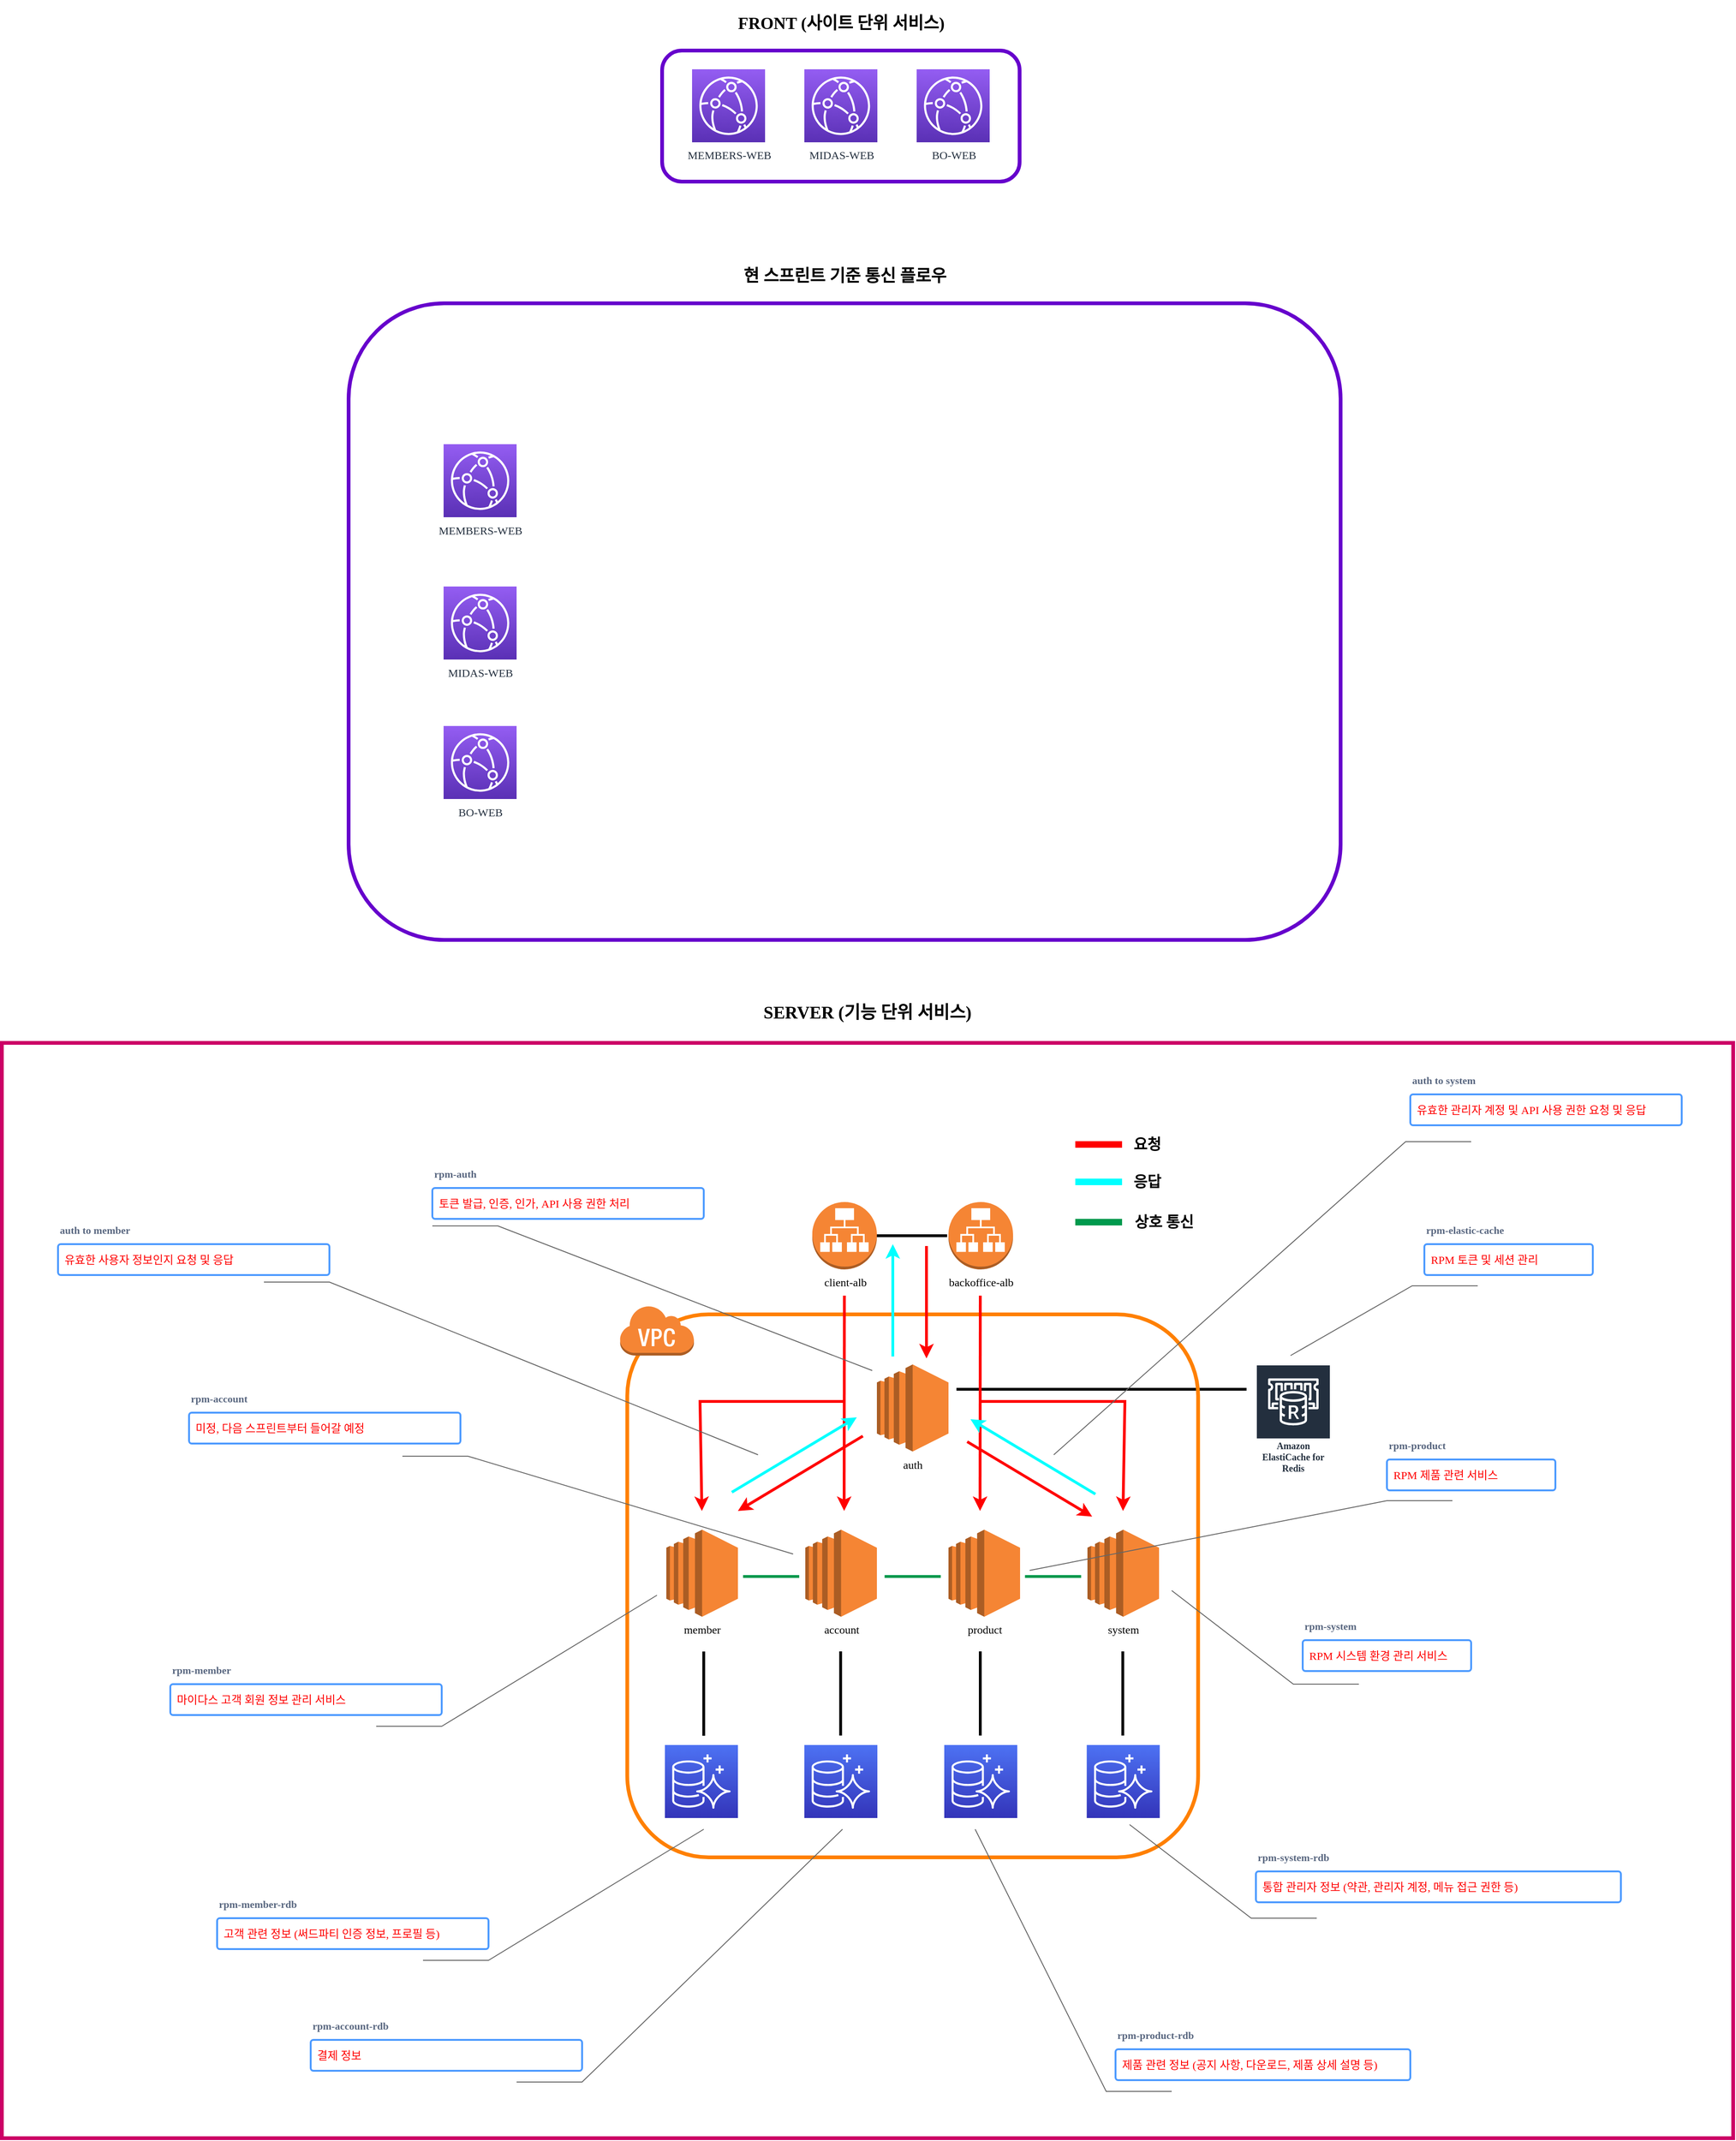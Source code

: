 <mxfile version="20.2.5" type="github">
  <diagram id="CEDhhPOFZJCGy8is60iT" name="페이지-1">
    <mxGraphModel dx="2889" dy="2291" grid="1" gridSize="10" guides="1" tooltips="1" connect="1" arrows="1" fold="1" page="1" pageScale="1" pageWidth="827" pageHeight="1169" math="0" shadow="0">
      <root>
        <mxCell id="0" />
        <mxCell id="1" parent="0" />
        <mxCell id="Dzdg2uz1OPXHUZHbZTjD-116" value="&lt;h2&gt;현 스프린트 기준 통신 플로우&lt;/h2&gt;" style="rounded=1;whiteSpace=wrap;fillColor=none;strokeWidth=4;strokeColor=#6600CC;labelPosition=center;verticalLabelPosition=top;align=center;verticalAlign=bottom;fontFamily=Tahoma;html=1;fontStyle=1" vertex="1" parent="1">
          <mxGeometry x="-189.5" y="-510" width="1060" height="680" as="geometry" />
        </mxCell>
        <mxCell id="Dzdg2uz1OPXHUZHbZTjD-1" value="&lt;h2&gt;FRONT (사이트 단위 서비스)&lt;/h2&gt;" style="rounded=1;whiteSpace=wrap;fillColor=none;strokeWidth=4;strokeColor=#6600CC;labelPosition=center;verticalLabelPosition=top;align=center;verticalAlign=bottom;fontFamily=Tahoma;html=1;fontStyle=1" vertex="1" parent="1">
          <mxGeometry x="145.5" y="-780" width="382" height="140" as="geometry" />
        </mxCell>
        <mxCell id="Dzdg2uz1OPXHUZHbZTjD-45" value="" style="endArrow=none;html=1;rounded=0;fontFamily=Tahoma;fontSize=16;fontColor=#FF0000;strokeColor=#000000;strokeWidth=3;entryX=0.134;entryY=0.621;entryDx=0;entryDy=0;entryPerimeter=0;" edge="1" parent="1">
          <mxGeometry width="50" height="50" relative="1" as="geometry">
            <mxPoint x="770" y="650" as="sourcePoint" />
            <mxPoint x="460" y="650" as="targetPoint" />
          </mxGeometry>
        </mxCell>
        <mxCell id="Dzdg2uz1OPXHUZHbZTjD-18" value="&lt;h3&gt;&lt;br&gt;&lt;/h3&gt;" style="rounded=1;whiteSpace=wrap;fillColor=none;strokeWidth=4;strokeColor=#FF8000;labelPosition=center;verticalLabelPosition=top;align=center;verticalAlign=bottom;fontFamily=Tahoma;html=1;fontStyle=1;fontColor=#FF8000;" vertex="1" parent="1">
          <mxGeometry x="108.25" y="570" width="610" height="580" as="geometry" />
        </mxCell>
        <mxCell id="5Zf7YVjjMwptCTnezBOh-1" value="MEMBERS-WEB" style="sketch=0;points=[[0,0,0],[0.25,0,0],[0.5,0,0],[0.75,0,0],[1,0,0],[0,1,0],[0.25,1,0],[0.5,1,0],[0.75,1,0],[1,1,0],[0,0.25,0],[0,0.5,0],[0,0.75,0],[1,0.25,0],[1,0.5,0],[1,0.75,0]];outlineConnect=0;fontColor=#232F3E;gradientColor=#945DF2;gradientDirection=north;fillColor=#5A30B5;strokeColor=#ffffff;dashed=0;verticalLabelPosition=bottom;verticalAlign=top;align=center;html=1;fontSize=12;fontStyle=0;aspect=fixed;shape=mxgraph.aws4.resourceIcon;resIcon=mxgraph.aws4.cloudfront;fontFamily=Tahoma;" parent="1" vertex="1">
          <mxGeometry x="177.5" y="-760" width="78" height="78" as="geometry" />
        </mxCell>
        <mxCell id="5Zf7YVjjMwptCTnezBOh-2" value="MIDAS-WEB" style="sketch=0;points=[[0,0,0],[0.25,0,0],[0.5,0,0],[0.75,0,0],[1,0,0],[0,1,0],[0.25,1,0],[0.5,1,0],[0.75,1,0],[1,1,0],[0,0.25,0],[0,0.5,0],[0,0.75,0],[1,0.25,0],[1,0.5,0],[1,0.75,0]];outlineConnect=0;fontColor=#232F3E;gradientColor=#945DF2;gradientDirection=north;fillColor=#5A30B5;strokeColor=#ffffff;dashed=0;verticalLabelPosition=bottom;verticalAlign=top;align=center;html=1;fontSize=12;fontStyle=0;aspect=fixed;shape=mxgraph.aws4.resourceIcon;resIcon=mxgraph.aws4.cloudfront;fontFamily=Tahoma;" parent="1" vertex="1">
          <mxGeometry x="297.5" y="-760" width="78" height="78" as="geometry" />
        </mxCell>
        <mxCell id="5Zf7YVjjMwptCTnezBOh-3" value="BO-WEB" style="sketch=0;points=[[0,0,0],[0.25,0,0],[0.5,0,0],[0.75,0,0],[1,0,0],[0,1,0],[0.25,1,0],[0.5,1,0],[0.75,1,0],[1,1,0],[0,0.25,0],[0,0.5,0],[0,0.75,0],[1,0.25,0],[1,0.5,0],[1,0.75,0]];outlineConnect=0;fontColor=#232F3E;gradientColor=#945DF2;gradientDirection=north;fillColor=#5A30B5;strokeColor=#ffffff;dashed=0;verticalLabelPosition=bottom;verticalAlign=top;align=center;html=1;fontSize=12;fontStyle=0;aspect=fixed;shape=mxgraph.aws4.resourceIcon;resIcon=mxgraph.aws4.cloudfront;fontFamily=Tahoma;" parent="1" vertex="1">
          <mxGeometry x="417.5" y="-760" width="78" height="78" as="geometry" />
        </mxCell>
        <mxCell id="Dzdg2uz1OPXHUZHbZTjD-4" value="client-alb" style="outlineConnect=0;dashed=0;verticalLabelPosition=bottom;verticalAlign=top;align=center;html=1;shape=mxgraph.aws3.application_load_balancer;fillColor=#F58534;gradientColor=none;fontFamily=Tahoma;strokeColor=#FF0000;strokeWidth=4;" vertex="1" parent="1">
          <mxGeometry x="306" y="450" width="69" height="72" as="geometry" />
        </mxCell>
        <mxCell id="Dzdg2uz1OPXHUZHbZTjD-5" value="backoffice-alb" style="outlineConnect=0;dashed=0;verticalLabelPosition=bottom;verticalAlign=top;align=center;html=1;shape=mxgraph.aws3.application_load_balancer;fillColor=#F58534;gradientColor=none;fontFamily=Tahoma;strokeColor=#FF0000;strokeWidth=4;" vertex="1" parent="1">
          <mxGeometry x="451.5" y="450" width="69" height="72" as="geometry" />
        </mxCell>
        <mxCell id="Dzdg2uz1OPXHUZHbZTjD-6" value="auth" style="outlineConnect=0;dashed=0;verticalLabelPosition=bottom;verticalAlign=top;align=center;html=1;shape=mxgraph.aws3.ec2;fillColor=#F58534;gradientColor=none;fontFamily=Tahoma;strokeColor=#FF0000;strokeWidth=4;" vertex="1" parent="1">
          <mxGeometry x="375" y="623.5" width="76.5" height="93" as="geometry" />
        </mxCell>
        <mxCell id="Dzdg2uz1OPXHUZHbZTjD-7" value="member" style="outlineConnect=0;dashed=0;verticalLabelPosition=bottom;verticalAlign=top;align=center;html=1;shape=mxgraph.aws3.ec2;fillColor=#F58534;gradientColor=none;fontFamily=Tahoma;strokeColor=#FF0000;strokeWidth=4;" vertex="1" parent="1">
          <mxGeometry x="150" y="800" width="76.5" height="93" as="geometry" />
        </mxCell>
        <mxCell id="Dzdg2uz1OPXHUZHbZTjD-8" value="account" style="outlineConnect=0;dashed=0;verticalLabelPosition=bottom;verticalAlign=top;align=center;html=1;shape=mxgraph.aws3.ec2;fillColor=#F58534;gradientColor=none;fontFamily=Tahoma;strokeColor=#FF0000;strokeWidth=4;" vertex="1" parent="1">
          <mxGeometry x="298.5" y="800" width="76.5" height="93" as="geometry" />
        </mxCell>
        <mxCell id="Dzdg2uz1OPXHUZHbZTjD-9" value="product" style="outlineConnect=0;dashed=0;verticalLabelPosition=bottom;verticalAlign=top;align=center;html=1;shape=mxgraph.aws3.ec2;fillColor=#F58534;gradientColor=none;fontFamily=Tahoma;strokeColor=#FF0000;strokeWidth=4;" vertex="1" parent="1">
          <mxGeometry x="451.5" y="800" width="76.5" height="93" as="geometry" />
        </mxCell>
        <mxCell id="Dzdg2uz1OPXHUZHbZTjD-10" value="system" style="outlineConnect=0;dashed=0;verticalLabelPosition=bottom;verticalAlign=top;align=center;html=1;shape=mxgraph.aws3.ec2;fillColor=#F58534;gradientColor=none;fontFamily=Tahoma;strokeColor=#FF0000;strokeWidth=4;" vertex="1" parent="1">
          <mxGeometry x="600" y="800" width="76.5" height="93" as="geometry" />
        </mxCell>
        <mxCell id="Dzdg2uz1OPXHUZHbZTjD-12" value="" style="sketch=0;points=[[0,0,0],[0.25,0,0],[0.5,0,0],[0.75,0,0],[1,0,0],[0,1,0],[0.25,1,0],[0.5,1,0],[0.75,1,0],[1,1,0],[0,0.25,0],[0,0.5,0],[0,0.75,0],[1,0.25,0],[1,0.5,0],[1,0.75,0]];outlineConnect=0;fontColor=#232F3E;gradientColor=#4D72F3;gradientDirection=north;fillColor=#3334B9;strokeColor=#ffffff;dashed=0;verticalLabelPosition=bottom;verticalAlign=top;align=center;html=1;fontSize=12;fontStyle=0;aspect=fixed;shape=mxgraph.aws4.resourceIcon;resIcon=mxgraph.aws4.aurora;fontFamily=Tahoma;" vertex="1" parent="1">
          <mxGeometry x="148.5" y="1030" width="78" height="78" as="geometry" />
        </mxCell>
        <mxCell id="Dzdg2uz1OPXHUZHbZTjD-13" value="" style="sketch=0;points=[[0,0,0],[0.25,0,0],[0.5,0,0],[0.75,0,0],[1,0,0],[0,1,0],[0.25,1,0],[0.5,1,0],[0.75,1,0],[1,1,0],[0,0.25,0],[0,0.5,0],[0,0.75,0],[1,0.25,0],[1,0.5,0],[1,0.75,0]];outlineConnect=0;fontColor=#232F3E;gradientColor=#4D72F3;gradientDirection=north;fillColor=#3334B9;strokeColor=#ffffff;dashed=0;verticalLabelPosition=bottom;verticalAlign=top;align=center;html=1;fontSize=12;fontStyle=0;aspect=fixed;shape=mxgraph.aws4.resourceIcon;resIcon=mxgraph.aws4.aurora;fontFamily=Tahoma;" vertex="1" parent="1">
          <mxGeometry x="297.5" y="1030" width="78" height="78" as="geometry" />
        </mxCell>
        <mxCell id="Dzdg2uz1OPXHUZHbZTjD-14" value="" style="sketch=0;points=[[0,0,0],[0.25,0,0],[0.5,0,0],[0.75,0,0],[1,0,0],[0,1,0],[0.25,1,0],[0.5,1,0],[0.75,1,0],[1,1,0],[0,0.25,0],[0,0.5,0],[0,0.75,0],[1,0.25,0],[1,0.5,0],[1,0.75,0]];outlineConnect=0;fontColor=#232F3E;gradientColor=#4D72F3;gradientDirection=north;fillColor=#3334B9;strokeColor=#ffffff;dashed=0;verticalLabelPosition=bottom;verticalAlign=top;align=center;html=1;fontSize=12;fontStyle=0;aspect=fixed;shape=mxgraph.aws4.resourceIcon;resIcon=mxgraph.aws4.aurora;fontFamily=Tahoma;" vertex="1" parent="1">
          <mxGeometry x="447" y="1030" width="78" height="78" as="geometry" />
        </mxCell>
        <mxCell id="Dzdg2uz1OPXHUZHbZTjD-15" value="" style="sketch=0;points=[[0,0,0],[0.25,0,0],[0.5,0,0],[0.75,0,0],[1,0,0],[0,1,0],[0.25,1,0],[0.5,1,0],[0.75,1,0],[1,1,0],[0,0.25,0],[0,0.5,0],[0,0.75,0],[1,0.25,0],[1,0.5,0],[1,0.75,0]];outlineConnect=0;fontColor=#232F3E;gradientColor=#4D72F3;gradientDirection=north;fillColor=#3334B9;strokeColor=#ffffff;dashed=0;verticalLabelPosition=bottom;verticalAlign=top;align=center;html=1;fontSize=12;fontStyle=0;aspect=fixed;shape=mxgraph.aws4.resourceIcon;resIcon=mxgraph.aws4.aurora;fontFamily=Tahoma;" vertex="1" parent="1">
          <mxGeometry x="599.25" y="1030" width="78" height="78" as="geometry" />
        </mxCell>
        <mxCell id="Dzdg2uz1OPXHUZHbZTjD-16" value="Amazon ElastiCache for Redis" style="sketch=0;outlineConnect=0;fontColor=#232F3E;gradientColor=none;strokeColor=#ffffff;fillColor=#232F3E;dashed=0;verticalLabelPosition=middle;verticalAlign=bottom;align=center;html=1;whiteSpace=wrap;fontSize=10;fontStyle=1;spacing=3;shape=mxgraph.aws4.productIcon;prIcon=mxgraph.aws4.elasticache_for_redis;fontFamily=Tahoma;" vertex="1" parent="1">
          <mxGeometry x="780" y="623.5" width="80" height="120" as="geometry" />
        </mxCell>
        <mxCell id="Dzdg2uz1OPXHUZHbZTjD-17" value="" style="outlineConnect=0;dashed=0;verticalLabelPosition=bottom;verticalAlign=top;align=center;html=1;shape=mxgraph.aws3.virtual_private_cloud;fillColor=#F58534;gradientColor=none;fontFamily=Tahoma;strokeColor=#FF0000;strokeWidth=4;" vertex="1" parent="1">
          <mxGeometry x="100" y="560" width="79.5" height="54" as="geometry" />
        </mxCell>
        <mxCell id="Dzdg2uz1OPXHUZHbZTjD-22" value="" style="endArrow=none;html=1;rounded=0;fontFamily=Tahoma;fontColor=#FF8000;strokeWidth=7;strokeColor=#00FFFF;" edge="1" parent="1">
          <mxGeometry width="50" height="50" relative="1" as="geometry">
            <mxPoint x="587" y="428.5" as="sourcePoint" />
            <mxPoint x="637" y="428.5" as="targetPoint" />
          </mxGeometry>
        </mxCell>
        <mxCell id="Dzdg2uz1OPXHUZHbZTjD-23" value="" style="endArrow=none;html=1;rounded=0;fontFamily=Tahoma;fontColor=#000000;strokeWidth=7;strokeColor=#FF0000;fontStyle=1;labelPosition=right;verticalLabelPosition=middle;align=left;verticalAlign=middle;spacingRight=10;" edge="1" parent="1">
          <mxGeometry width="50" height="50" relative="1" as="geometry">
            <mxPoint x="587" y="388.5" as="sourcePoint" />
            <mxPoint x="637" y="388.5" as="targetPoint" />
            <Array as="points">
              <mxPoint x="617" y="388.5" />
            </Array>
          </mxGeometry>
        </mxCell>
        <mxCell id="Dzdg2uz1OPXHUZHbZTjD-24" value="&lt;span style=&quot;font-size: 16px;&quot;&gt;요청&lt;/span&gt;" style="text;html=1;strokeColor=none;fillColor=none;align=center;verticalAlign=middle;whiteSpace=wrap;rounded=0;fontFamily=Tahoma;fontColor=#000000;fontStyle=1;fontSize=16;" vertex="1" parent="1">
          <mxGeometry x="634" y="373" width="60" height="30" as="geometry" />
        </mxCell>
        <mxCell id="Dzdg2uz1OPXHUZHbZTjD-25" value="&lt;span style=&quot;font-size: 16px;&quot;&gt;응답&lt;/span&gt;" style="text;html=1;strokeColor=none;fillColor=none;align=center;verticalAlign=middle;whiteSpace=wrap;rounded=0;fontFamily=Tahoma;fontColor=#000000;fontStyle=1;fontSize=16;" vertex="1" parent="1">
          <mxGeometry x="634" y="413" width="60" height="30" as="geometry" />
        </mxCell>
        <mxCell id="Dzdg2uz1OPXHUZHbZTjD-27" value="" style="endArrow=none;html=1;rounded=0;fontFamily=Tahoma;fontSize=16;fontColor=#000000;strokeColor=#000000;strokeWidth=3;exitX=1;exitY=0.5;exitDx=0;exitDy=0;exitPerimeter=0;" edge="1" parent="1" source="Dzdg2uz1OPXHUZHbZTjD-4">
          <mxGeometry width="50" height="50" relative="1" as="geometry">
            <mxPoint x="390" y="620" as="sourcePoint" />
            <mxPoint x="450" y="486" as="targetPoint" />
          </mxGeometry>
        </mxCell>
        <mxCell id="Dzdg2uz1OPXHUZHbZTjD-30" value="" style="endArrow=classic;html=1;rounded=0;fontFamily=Tahoma;fontColor=#FF8000;strokeWidth=3;strokeColor=#00FFFF;" edge="1" parent="1">
          <mxGeometry width="50" height="50" relative="1" as="geometry">
            <mxPoint x="392" y="615" as="sourcePoint" />
            <mxPoint x="392" y="495" as="targetPoint" />
          </mxGeometry>
        </mxCell>
        <mxCell id="Dzdg2uz1OPXHUZHbZTjD-31" value="" style="endArrow=classic;html=1;rounded=0;fontFamily=Tahoma;fontColor=#FF0000;strokeWidth=3;strokeColor=#FF0000;" edge="1" parent="1">
          <mxGeometry width="50" height="50" relative="1" as="geometry">
            <mxPoint x="428" y="497" as="sourcePoint" />
            <mxPoint x="428" y="617" as="targetPoint" />
          </mxGeometry>
        </mxCell>
        <mxCell id="Dzdg2uz1OPXHUZHbZTjD-32" value="" style="endArrow=classic;html=1;rounded=0;fontFamily=Tahoma;fontColor=#FF0000;strokeWidth=3;strokeColor=#FF0000;entryX=0.618;entryY=0.362;entryDx=0;entryDy=0;entryPerimeter=0;" edge="1" parent="1" target="Dzdg2uz1OPXHUZHbZTjD-18">
          <mxGeometry width="50" height="50" relative="1" as="geometry">
            <mxPoint x="485.5" y="550" as="sourcePoint" />
            <mxPoint x="485.5" y="670" as="targetPoint" />
          </mxGeometry>
        </mxCell>
        <mxCell id="Dzdg2uz1OPXHUZHbZTjD-34" value="" style="endArrow=classic;html=1;rounded=0;fontFamily=Tahoma;fontColor=#FF0000;strokeWidth=3;strokeColor=#FF0000;" edge="1" parent="1">
          <mxGeometry width="50" height="50" relative="1" as="geometry">
            <mxPoint x="485.77" y="663.04" as="sourcePoint" />
            <mxPoint x="638" y="780" as="targetPoint" />
            <Array as="points">
              <mxPoint x="640" y="663" />
            </Array>
          </mxGeometry>
        </mxCell>
        <mxCell id="Dzdg2uz1OPXHUZHbZTjD-35" value="" style="endArrow=classic;html=1;rounded=0;fontFamily=Tahoma;fontColor=#FF0000;strokeWidth=3;strokeColor=#FF0000;entryX=0.618;entryY=0.362;entryDx=0;entryDy=0;entryPerimeter=0;" edge="1" parent="1">
          <mxGeometry width="50" height="50" relative="1" as="geometry">
            <mxPoint x="340.27" y="550" as="sourcePoint" />
            <mxPoint x="340.0" y="779.96" as="targetPoint" />
          </mxGeometry>
        </mxCell>
        <mxCell id="Dzdg2uz1OPXHUZHbZTjD-36" value="" style="endArrow=classic;html=1;rounded=0;fontFamily=Tahoma;fontColor=#FF0000;strokeWidth=3;strokeColor=#FF0000;" edge="1" parent="1">
          <mxGeometry width="50" height="50" relative="1" as="geometry">
            <mxPoint x="340.23" y="663.04" as="sourcePoint" />
            <mxPoint x="188.0" y="780" as="targetPoint" />
            <Array as="points">
              <mxPoint x="186.0" y="663" />
            </Array>
          </mxGeometry>
        </mxCell>
        <mxCell id="Dzdg2uz1OPXHUZHbZTjD-39" value="" style="endArrow=none;html=1;rounded=0;fontFamily=Tahoma;fontSize=16;fontColor=#FF0000;strokeColor=#000000;strokeWidth=3;entryX=0.134;entryY=0.621;entryDx=0;entryDy=0;entryPerimeter=0;exitX=0.134;exitY=0.776;exitDx=0;exitDy=0;exitPerimeter=0;" edge="1" parent="1" source="Dzdg2uz1OPXHUZHbZTjD-18" target="Dzdg2uz1OPXHUZHbZTjD-18">
          <mxGeometry width="50" height="50" relative="1" as="geometry">
            <mxPoint x="171" y="1000" as="sourcePoint" />
            <mxPoint x="221" y="950" as="targetPoint" />
          </mxGeometry>
        </mxCell>
        <mxCell id="Dzdg2uz1OPXHUZHbZTjD-42" value="" style="endArrow=none;html=1;rounded=0;fontFamily=Tahoma;fontSize=16;fontColor=#FF0000;strokeColor=#000000;strokeWidth=3;entryX=0.134;entryY=0.621;entryDx=0;entryDy=0;entryPerimeter=0;exitX=0.134;exitY=0.776;exitDx=0;exitDy=0;exitPerimeter=0;" edge="1" parent="1">
          <mxGeometry width="50" height="50" relative="1" as="geometry">
            <mxPoint x="336.25" y="1019.9" as="sourcePoint" />
            <mxPoint x="336.25" y="930.0" as="targetPoint" />
          </mxGeometry>
        </mxCell>
        <mxCell id="Dzdg2uz1OPXHUZHbZTjD-43" value="" style="endArrow=none;html=1;rounded=0;fontFamily=Tahoma;fontSize=16;fontColor=#FF0000;strokeColor=#000000;strokeWidth=3;entryX=0.134;entryY=0.621;entryDx=0;entryDy=0;entryPerimeter=0;exitX=0.134;exitY=0.776;exitDx=0;exitDy=0;exitPerimeter=0;" edge="1" parent="1">
          <mxGeometry width="50" height="50" relative="1" as="geometry">
            <mxPoint x="485.5" y="1019.9" as="sourcePoint" />
            <mxPoint x="485.5" y="930" as="targetPoint" />
          </mxGeometry>
        </mxCell>
        <mxCell id="Dzdg2uz1OPXHUZHbZTjD-44" value="" style="endArrow=none;html=1;rounded=0;fontFamily=Tahoma;fontSize=16;fontColor=#FF0000;strokeColor=#000000;strokeWidth=3;entryX=0.134;entryY=0.621;entryDx=0;entryDy=0;entryPerimeter=0;exitX=0.134;exitY=0.776;exitDx=0;exitDy=0;exitPerimeter=0;" edge="1" parent="1">
          <mxGeometry width="50" height="50" relative="1" as="geometry">
            <mxPoint x="637.75" y="1019.9" as="sourcePoint" />
            <mxPoint x="637.75" y="930" as="targetPoint" />
          </mxGeometry>
        </mxCell>
        <mxCell id="Dzdg2uz1OPXHUZHbZTjD-49" value="" style="strokeWidth=1;shadow=0;dashed=0;align=center;html=1;shape=mxgraph.mockup.text.callout;linkText=;textSize=17;textColor=#666666;callDir=NW;callStyle=line;fontSize=17;fontColor=#666666;align=left;verticalAlign=top;strokeColor=#666666;fontFamily=Tahoma;fillColor=none;" vertex="1" parent="1">
          <mxGeometry x="-100" y="450" width="470" height="180" as="geometry" />
        </mxCell>
        <mxCell id="Dzdg2uz1OPXHUZHbZTjD-50" value="rpm-auth" style="fillColor=none;strokeColor=none;html=1;fontSize=11;fontStyle=0;align=left;fontColor=#596780;fontStyle=1;fontSize=11;fontFamily=Tahoma;" vertex="1" parent="1">
          <mxGeometry x="-100" y="410" width="240" height="20" as="geometry" />
        </mxCell>
        <mxCell id="Dzdg2uz1OPXHUZHbZTjD-51" value="토큰 발급, 인증, 인가, API 사용 권한 처리" style="rounded=1;arcSize=9;align=left;spacingLeft=5;strokeColor=#4C9AFF;html=1;strokeWidth=2;fontSize=12;fontFamily=Tahoma;fontColor=#FF0000;fillColor=none;" vertex="1" parent="1">
          <mxGeometry x="-100" y="435" width="290" height="33" as="geometry" />
        </mxCell>
        <mxCell id="Dzdg2uz1OPXHUZHbZTjD-52" value="" style="strokeWidth=1;shadow=0;dashed=0;align=center;html=1;shape=mxgraph.mockup.text.callout;linkText=;textSize=17;textColor=#666666;callDir=SW;callStyle=line;fontSize=17;fontColor=#666666;align=left;verticalAlign=bottom;strokeColor=#666666;fontFamily=Tahoma;fillColor=none;" vertex="1" parent="1">
          <mxGeometry x="-160" y="870" width="300" height="140" as="geometry" />
        </mxCell>
        <mxCell id="Dzdg2uz1OPXHUZHbZTjD-54" value="rpm-member" style="fillColor=none;strokeColor=none;html=1;fontSize=11;fontStyle=0;align=left;fontColor=#596780;fontStyle=1;fontSize=11;fontFamily=Tahoma;" vertex="1" parent="1">
          <mxGeometry x="-380" y="940" width="240" height="20" as="geometry" />
        </mxCell>
        <mxCell id="Dzdg2uz1OPXHUZHbZTjD-55" value="마이다스 고객 회원 정보 관리 서비스" style="rounded=1;arcSize=9;align=left;spacingLeft=5;strokeColor=#4C9AFF;html=1;strokeWidth=2;fontSize=12;fontFamily=Tahoma;fontColor=#FF0000;fillColor=none;" vertex="1" parent="1">
          <mxGeometry x="-380" y="965" width="290" height="33" as="geometry" />
        </mxCell>
        <mxCell id="Dzdg2uz1OPXHUZHbZTjD-56" value="" style="strokeWidth=1;shadow=0;dashed=0;align=center;html=1;shape=mxgraph.mockup.text.callout;linkText=;textSize=17;textColor=#666666;callDir=SW;callStyle=line;fontSize=17;fontColor=#666666;align=left;verticalAlign=bottom;strokeColor=#666666;fontFamily=Tahoma;fillColor=none;" vertex="1" parent="1">
          <mxGeometry x="-110" y="1120" width="300" height="140" as="geometry" />
        </mxCell>
        <mxCell id="Dzdg2uz1OPXHUZHbZTjD-57" value="rpm-member-rdb" style="fillColor=none;strokeColor=none;html=1;fontSize=11;fontStyle=0;align=left;fontColor=#596780;fontStyle=1;fontSize=11;fontFamily=Tahoma;" vertex="1" parent="1">
          <mxGeometry x="-330" y="1190" width="240" height="20" as="geometry" />
        </mxCell>
        <mxCell id="Dzdg2uz1OPXHUZHbZTjD-58" value="고객 관련 정보 (써드파티 인증 정보, 프로필 등)" style="rounded=1;arcSize=9;align=left;spacingLeft=5;strokeColor=#4C9AFF;html=1;strokeWidth=2;fontSize=12;fontFamily=Tahoma;fontColor=#FF0000;fillColor=none;" vertex="1" parent="1">
          <mxGeometry x="-330" y="1215" width="290" height="33" as="geometry" />
        </mxCell>
        <mxCell id="Dzdg2uz1OPXHUZHbZTjD-59" value="" style="strokeWidth=1;shadow=0;dashed=0;align=center;html=1;shape=mxgraph.mockup.text.callout;linkText=;textSize=17;textColor=#666666;callDir=NW;callStyle=line;fontSize=17;fontColor=#666666;align=left;verticalAlign=top;strokeColor=#666666;fontFamily=Tahoma;fillColor=none;" vertex="1" parent="1">
          <mxGeometry x="-132" y="696" width="417.5" height="130" as="geometry" />
        </mxCell>
        <mxCell id="Dzdg2uz1OPXHUZHbZTjD-61" value="rpm-account" style="fillColor=none;strokeColor=none;html=1;fontSize=11;fontStyle=0;align=left;fontColor=#596780;fontStyle=1;fontSize=11;fontFamily=Tahoma;" vertex="1" parent="1">
          <mxGeometry x="-360" y="650" width="240" height="20" as="geometry" />
        </mxCell>
        <mxCell id="Dzdg2uz1OPXHUZHbZTjD-62" value="미정, 다음 스프린트부터 들어갈 예정" style="rounded=1;arcSize=9;align=left;spacingLeft=5;strokeColor=#4C9AFF;html=1;strokeWidth=2;fontSize=12;fontFamily=Tahoma;fontColor=#FF0000;fillColor=none;" vertex="1" parent="1">
          <mxGeometry x="-360" y="675" width="290" height="33" as="geometry" />
        </mxCell>
        <mxCell id="Dzdg2uz1OPXHUZHbZTjD-63" value="" style="strokeWidth=1;shadow=0;dashed=0;align=center;html=1;shape=mxgraph.mockup.text.callout;linkText=;textSize=17;textColor=#666666;callDir=SW;callStyle=line;fontSize=17;fontColor=#666666;align=left;verticalAlign=bottom;strokeColor=#666666;fontFamily=Tahoma;fillColor=none;" vertex="1" parent="1">
          <mxGeometry x="-10" y="1120" width="348.25" height="270" as="geometry" />
        </mxCell>
        <mxCell id="Dzdg2uz1OPXHUZHbZTjD-64" value="rpm-account-rdb" style="fillColor=none;strokeColor=none;html=1;fontSize=11;fontStyle=0;align=left;fontColor=#596780;fontStyle=1;fontSize=11;fontFamily=Tahoma;" vertex="1" parent="1">
          <mxGeometry x="-230" y="1320" width="240" height="20" as="geometry" />
        </mxCell>
        <mxCell id="Dzdg2uz1OPXHUZHbZTjD-65" value="결제 정보" style="rounded=1;arcSize=9;align=left;spacingLeft=5;strokeColor=#4C9AFF;html=1;strokeWidth=2;fontSize=12;fontFamily=Tahoma;fontColor=#FF0000;fillColor=none;" vertex="1" parent="1">
          <mxGeometry x="-230" y="1345" width="290" height="33" as="geometry" />
        </mxCell>
        <mxCell id="Dzdg2uz1OPXHUZHbZTjD-66" value="" style="strokeWidth=1;shadow=0;dashed=0;align=center;html=1;shape=mxgraph.mockup.text.callout;linkText=;textSize=17;textColor=#666666;callDir=NE;callStyle=line;fontSize=17;fontColor=#666666;align=right;verticalAlign=top;strokeColor=#666666;fontFamily=Tahoma;fillColor=none;" vertex="1" parent="1">
          <mxGeometry x="538.25" y="743.5" width="451.75" height="100" as="geometry" />
        </mxCell>
        <mxCell id="Dzdg2uz1OPXHUZHbZTjD-68" value="rpm-system" style="fillColor=none;strokeColor=none;html=1;fontSize=11;fontStyle=0;align=left;fontColor=#596780;fontStyle=1;fontSize=11;fontFamily=Tahoma;" vertex="1" parent="1">
          <mxGeometry x="830" y="893" width="240" height="20" as="geometry" />
        </mxCell>
        <mxCell id="Dzdg2uz1OPXHUZHbZTjD-69" value="RPM 시스템 환경 관리 서비스" style="rounded=1;arcSize=9;align=left;spacingLeft=5;strokeColor=#4C9AFF;html=1;strokeWidth=2;fontSize=12;fontFamily=Tahoma;fontColor=#FF0000;fillColor=none;" vertex="1" parent="1">
          <mxGeometry x="830" y="918" width="180" height="33" as="geometry" />
        </mxCell>
        <mxCell id="Dzdg2uz1OPXHUZHbZTjD-70" value="" style="strokeWidth=1;shadow=0;dashed=0;align=center;html=1;shape=mxgraph.mockup.text.callout;linkText=;textSize=17;textColor=#666666;callDir=SE;callStyle=line;fontSize=17;fontColor=#666666;align=right;verticalAlign=bottom;strokeColor=#666666;fontFamily=Tahoma;fillColor=none;" vertex="1" parent="1">
          <mxGeometry x="480" y="1120" width="210" height="280" as="geometry" />
        </mxCell>
        <mxCell id="Dzdg2uz1OPXHUZHbZTjD-71" value="rpm-system-rdb" style="fillColor=none;strokeColor=none;html=1;fontSize=11;fontStyle=0;align=left;fontColor=#596780;fontStyle=1;fontSize=11;fontFamily=Tahoma;" vertex="1" parent="1">
          <mxGeometry x="780" y="1140" width="240" height="20" as="geometry" />
        </mxCell>
        <mxCell id="Dzdg2uz1OPXHUZHbZTjD-72" value="통합 관리자 정보 (약관, 관리자 계정, 메뉴 접근 권한 등)&amp;nbsp;" style="rounded=1;arcSize=9;align=left;spacingLeft=5;strokeColor=#4C9AFF;html=1;strokeWidth=2;fontSize=12;fontFamily=Tahoma;fontColor=#FF0000;fillColor=none;" vertex="1" parent="1">
          <mxGeometry x="780" y="1165" width="390" height="33" as="geometry" />
        </mxCell>
        <mxCell id="Dzdg2uz1OPXHUZHbZTjD-74" value="" style="strokeWidth=1;shadow=0;dashed=0;align=center;html=1;shape=mxgraph.mockup.text.callout;linkText=;textSize=17;textColor=#666666;callDir=SE;callStyle=line;fontSize=17;fontColor=#666666;align=right;verticalAlign=bottom;strokeColor=#666666;fontFamily=Tahoma;fillColor=none;" vertex="1" parent="1">
          <mxGeometry x="645" y="1115" width="200" height="100" as="geometry" />
        </mxCell>
        <mxCell id="Dzdg2uz1OPXHUZHbZTjD-75" value="rpm-product-rdb" style="fillColor=none;strokeColor=none;html=1;fontSize=11;fontStyle=0;align=left;fontColor=#596780;fontStyle=1;fontSize=11;fontFamily=Tahoma;" vertex="1" parent="1">
          <mxGeometry x="630" y="1330" width="240" height="20" as="geometry" />
        </mxCell>
        <mxCell id="Dzdg2uz1OPXHUZHbZTjD-76" value="제품 관련 정보 (공지 사항, 다운로드, 제품 상세 설명 등)" style="rounded=1;arcSize=9;align=left;spacingLeft=5;strokeColor=#4C9AFF;html=1;strokeWidth=2;fontSize=12;fontFamily=Tahoma;fontColor=#FF0000;fillColor=none;" vertex="1" parent="1">
          <mxGeometry x="630" y="1355" width="315" height="33" as="geometry" />
        </mxCell>
        <mxCell id="Dzdg2uz1OPXHUZHbZTjD-77" value="" style="strokeWidth=1;shadow=0;dashed=0;align=center;html=1;shape=mxgraph.mockup.text.callout;linkText=;textSize=17;textColor=#666666;callDir=SE;callStyle=line;fontSize=17;fontColor=#666666;align=right;verticalAlign=bottom;strokeColor=#666666;fontFamily=Tahoma;fillColor=none;" vertex="1" parent="1">
          <mxGeometry x="690" y="865" width="200" height="100" as="geometry" />
        </mxCell>
        <mxCell id="Dzdg2uz1OPXHUZHbZTjD-80" value="" style="strokeWidth=1;shadow=0;dashed=0;align=center;html=1;shape=mxgraph.mockup.text.callout;linkText=;textSize=17;textColor=#666666;callDir=NE;callStyle=line;fontSize=17;fontColor=#666666;align=right;verticalAlign=top;strokeColor=#666666;fontFamily=Tahoma;fillColor=none;" vertex="1" parent="1">
          <mxGeometry x="817" y="514" width="200" height="100" as="geometry" />
        </mxCell>
        <mxCell id="Dzdg2uz1OPXHUZHbZTjD-81" value="rpm-elastic-cache" style="fillColor=none;strokeColor=none;html=1;fontSize=11;fontStyle=0;align=left;fontColor=#596780;fontStyle=1;fontSize=11;fontFamily=Tahoma;" vertex="1" parent="1">
          <mxGeometry x="960" y="470" width="240" height="20" as="geometry" />
        </mxCell>
        <mxCell id="Dzdg2uz1OPXHUZHbZTjD-82" value="RPM 토큰 및 세션 관리" style="rounded=1;arcSize=9;align=left;spacingLeft=5;strokeColor=#4C9AFF;html=1;strokeWidth=2;fontSize=12;fontFamily=Tahoma;fontColor=#FF0000;fillColor=none;" vertex="1" parent="1">
          <mxGeometry x="960" y="495" width="180" height="33" as="geometry" />
        </mxCell>
        <mxCell id="Dzdg2uz1OPXHUZHbZTjD-85" value="" style="endArrow=classic;html=1;rounded=0;fontFamily=Tahoma;fontColor=#FF0000;strokeWidth=3;strokeColor=#FF0000;" edge="1" parent="1">
          <mxGeometry width="50" height="50" relative="1" as="geometry">
            <mxPoint x="360" y="700" as="sourcePoint" />
            <mxPoint x="226.5" y="780" as="targetPoint" />
          </mxGeometry>
        </mxCell>
        <mxCell id="Dzdg2uz1OPXHUZHbZTjD-87" value="" style="endArrow=classic;html=1;rounded=0;fontFamily=Tahoma;fontColor=#FF0000;strokeWidth=3;strokeColor=#00FFFF;" edge="1" parent="1">
          <mxGeometry width="50" height="50" relative="1" as="geometry">
            <mxPoint x="220" y="760" as="sourcePoint" />
            <mxPoint x="353.5" y="680" as="targetPoint" />
          </mxGeometry>
        </mxCell>
        <mxCell id="Dzdg2uz1OPXHUZHbZTjD-88" value="" style="endArrow=classic;html=1;rounded=0;fontFamily=Tahoma;fontColor=#FF0000;strokeWidth=3;strokeColor=#FF0000;" edge="1" parent="1">
          <mxGeometry width="50" height="50" relative="1" as="geometry">
            <mxPoint x="471.5" y="706" as="sourcePoint" />
            <mxPoint x="605" y="786" as="targetPoint" />
          </mxGeometry>
        </mxCell>
        <mxCell id="Dzdg2uz1OPXHUZHbZTjD-89" value="" style="endArrow=classic;html=1;rounded=0;fontFamily=Tahoma;fontColor=#FF0000;strokeWidth=3;strokeColor=#00FFFF;" edge="1" parent="1">
          <mxGeometry width="50" height="50" relative="1" as="geometry">
            <mxPoint x="608.5" y="762" as="sourcePoint" />
            <mxPoint x="475" y="682" as="targetPoint" />
          </mxGeometry>
        </mxCell>
        <mxCell id="Dzdg2uz1OPXHUZHbZTjD-90" value="rpm-product" style="fillColor=none;strokeColor=none;html=1;fontSize=11;fontStyle=0;align=left;fontColor=#596780;fontStyle=1;fontSize=11;fontFamily=Tahoma;" vertex="1" parent="1">
          <mxGeometry x="920" y="700" width="240" height="20" as="geometry" />
        </mxCell>
        <mxCell id="Dzdg2uz1OPXHUZHbZTjD-91" value="RPM 제품 관련 서비스" style="rounded=1;arcSize=9;align=left;spacingLeft=5;strokeColor=#4C9AFF;html=1;strokeWidth=2;fontSize=12;fontFamily=Tahoma;fontColor=#FF0000;fillColor=none;" vertex="1" parent="1">
          <mxGeometry x="920" y="725" width="180" height="33" as="geometry" />
        </mxCell>
        <mxCell id="Dzdg2uz1OPXHUZHbZTjD-92" value="" style="strokeWidth=1;shadow=0;dashed=0;align=center;html=1;shape=mxgraph.mockup.text.callout;linkText=;textSize=17;textColor=#666666;callDir=NW;callStyle=line;fontSize=17;fontColor=#666666;align=left;verticalAlign=top;strokeColor=#666666;fontFamily=Tahoma;fillColor=none;" vertex="1" parent="1">
          <mxGeometry x="-280" y="510" width="528" height="210" as="geometry" />
        </mxCell>
        <mxCell id="Dzdg2uz1OPXHUZHbZTjD-93" value="auth to member" style="fillColor=none;strokeColor=none;html=1;fontSize=11;fontStyle=0;align=left;fontColor=#596780;fontStyle=1;fontSize=11;fontFamily=Tahoma;" vertex="1" parent="1">
          <mxGeometry x="-500" y="470" width="240" height="20" as="geometry" />
        </mxCell>
        <mxCell id="Dzdg2uz1OPXHUZHbZTjD-94" value="유효한 사용자 정보인지 요청 및 응답" style="rounded=1;arcSize=9;align=left;spacingLeft=5;strokeColor=#4C9AFF;html=1;strokeWidth=2;fontSize=12;fontFamily=Tahoma;fontColor=#FF0000;fillColor=none;" vertex="1" parent="1">
          <mxGeometry x="-500" y="495" width="290" height="33" as="geometry" />
        </mxCell>
        <mxCell id="Dzdg2uz1OPXHUZHbZTjD-95" value="" style="strokeWidth=1;shadow=0;dashed=0;align=center;html=1;shape=mxgraph.mockup.text.callout;linkText=;textSize=17;textColor=#666666;callDir=NE;callStyle=line;fontSize=17;fontColor=#666666;align=right;verticalAlign=top;strokeColor=#666666;fontFamily=Tahoma;fillColor=none;" vertex="1" parent="1">
          <mxGeometry x="564" y="360" width="446" height="360" as="geometry" />
        </mxCell>
        <mxCell id="Dzdg2uz1OPXHUZHbZTjD-96" value="auth to system" style="fillColor=none;strokeColor=none;html=1;fontSize=11;fontStyle=0;align=left;fontColor=#596780;fontStyle=1;fontSize=11;fontFamily=Tahoma;" vertex="1" parent="1">
          <mxGeometry x="945" y="310" width="240" height="20" as="geometry" />
        </mxCell>
        <mxCell id="Dzdg2uz1OPXHUZHbZTjD-97" value="유효한 관리자 계정 및 API 사용 권한 요청 및 응답" style="rounded=1;arcSize=9;align=left;spacingLeft=5;strokeColor=#4C9AFF;html=1;strokeWidth=2;fontSize=12;fontFamily=Tahoma;fontColor=#FF0000;fillColor=none;" vertex="1" parent="1">
          <mxGeometry x="945" y="335" width="290" height="33" as="geometry" />
        </mxCell>
        <mxCell id="Dzdg2uz1OPXHUZHbZTjD-106" value="" style="endArrow=none;html=1;rounded=0;fontFamily=Tahoma;fontColor=#FF8000;strokeWidth=7;strokeColor=#00994D;" edge="1" parent="1">
          <mxGeometry width="50" height="50" relative="1" as="geometry">
            <mxPoint x="587" y="471.5" as="sourcePoint" />
            <mxPoint x="637" y="471.5" as="targetPoint" />
          </mxGeometry>
        </mxCell>
        <mxCell id="Dzdg2uz1OPXHUZHbZTjD-107" value="상호 통신" style="text;html=1;strokeColor=none;fillColor=none;align=center;verticalAlign=middle;whiteSpace=wrap;rounded=0;fontFamily=Tahoma;fontColor=#000000;fontStyle=1;fontSize=16;" vertex="1" parent="1">
          <mxGeometry x="639" y="456" width="86" height="30" as="geometry" />
        </mxCell>
        <mxCell id="Dzdg2uz1OPXHUZHbZTjD-109" value="" style="endArrow=none;html=1;rounded=0;fontFamily=Tahoma;fontSize=16;fontColor=#FF0000;strokeColor=#00994D;strokeWidth=3;" edge="1" parent="1">
          <mxGeometry width="50" height="50" relative="1" as="geometry">
            <mxPoint x="533.25" y="850" as="sourcePoint" />
            <mxPoint x="593.25" y="850" as="targetPoint" />
          </mxGeometry>
        </mxCell>
        <mxCell id="Dzdg2uz1OPXHUZHbZTjD-110" value="" style="endArrow=none;html=1;rounded=0;fontFamily=Tahoma;fontSize=16;fontColor=#FF0000;strokeColor=#00994D;strokeWidth=3;" edge="1" parent="1">
          <mxGeometry width="50" height="50" relative="1" as="geometry">
            <mxPoint x="383.25" y="850" as="sourcePoint" />
            <mxPoint x="443.25" y="850" as="targetPoint" />
          </mxGeometry>
        </mxCell>
        <mxCell id="Dzdg2uz1OPXHUZHbZTjD-111" value="" style="endArrow=none;html=1;rounded=0;fontFamily=Tahoma;fontSize=16;fontColor=#FF0000;strokeColor=#00994D;strokeWidth=3;" edge="1" parent="1">
          <mxGeometry width="50" height="50" relative="1" as="geometry">
            <mxPoint x="232" y="850" as="sourcePoint" />
            <mxPoint x="292" y="850" as="targetPoint" />
          </mxGeometry>
        </mxCell>
        <mxCell id="Dzdg2uz1OPXHUZHbZTjD-112" value="&lt;h3&gt;&lt;font color=&quot;#000000&quot;&gt;SERVER (기능 단위 서비스)&lt;/font&gt;&lt;/h3&gt;" style="rounded=0;whiteSpace=wrap;html=1;fontFamily=Tahoma;fontSize=16;fontColor=#FF0000;strokeColor=#CC0066;strokeWidth=4;fillColor=none;labelPosition=center;verticalLabelPosition=top;align=center;verticalAlign=bottom;" vertex="1" parent="1">
          <mxGeometry x="-560" y="280" width="1850" height="1170" as="geometry" />
        </mxCell>
        <mxCell id="Dzdg2uz1OPXHUZHbZTjD-113" value="MEMBERS-WEB" style="sketch=0;points=[[0,0,0],[0.25,0,0],[0.5,0,0],[0.75,0,0],[1,0,0],[0,1,0],[0.25,1,0],[0.5,1,0],[0.75,1,0],[1,1,0],[0,0.25,0],[0,0.5,0],[0,0.75,0],[1,0.25,0],[1,0.5,0],[1,0.75,0]];outlineConnect=0;fontColor=#232F3E;gradientColor=#945DF2;gradientDirection=north;fillColor=#5A30B5;strokeColor=#ffffff;dashed=0;verticalLabelPosition=bottom;verticalAlign=top;align=center;html=1;fontSize=12;fontStyle=0;aspect=fixed;shape=mxgraph.aws4.resourceIcon;resIcon=mxgraph.aws4.cloudfront;fontFamily=Tahoma;" vertex="1" parent="1">
          <mxGeometry x="-88" y="-359.5" width="78" height="78" as="geometry" />
        </mxCell>
        <mxCell id="Dzdg2uz1OPXHUZHbZTjD-114" value="MIDAS-WEB" style="sketch=0;points=[[0,0,0],[0.25,0,0],[0.5,0,0],[0.75,0,0],[1,0,0],[0,1,0],[0.25,1,0],[0.5,1,0],[0.75,1,0],[1,1,0],[0,0.25,0],[0,0.5,0],[0,0.75,0],[1,0.25,0],[1,0.5,0],[1,0.75,0]];outlineConnect=0;fontColor=#232F3E;gradientColor=#945DF2;gradientDirection=north;fillColor=#5A30B5;strokeColor=#ffffff;dashed=0;verticalLabelPosition=bottom;verticalAlign=top;align=center;html=1;fontSize=12;fontStyle=0;aspect=fixed;shape=mxgraph.aws4.resourceIcon;resIcon=mxgraph.aws4.cloudfront;fontFamily=Tahoma;" vertex="1" parent="1">
          <mxGeometry x="-88" y="-207.5" width="78" height="78" as="geometry" />
        </mxCell>
        <mxCell id="Dzdg2uz1OPXHUZHbZTjD-115" value="BO-WEB" style="sketch=0;points=[[0,0,0],[0.25,0,0],[0.5,0,0],[0.75,0,0],[1,0,0],[0,1,0],[0.25,1,0],[0.5,1,0],[0.75,1,0],[1,1,0],[0,0.25,0],[0,0.5,0],[0,0.75,0],[1,0.25,0],[1,0.5,0],[1,0.75,0]];outlineConnect=0;fontColor=#232F3E;gradientColor=#945DF2;gradientDirection=north;fillColor=#5A30B5;strokeColor=#ffffff;dashed=0;verticalLabelPosition=bottom;verticalAlign=top;align=center;html=1;fontSize=12;fontStyle=0;aspect=fixed;shape=mxgraph.aws4.resourceIcon;resIcon=mxgraph.aws4.cloudfront;fontFamily=Tahoma;" vertex="1" parent="1">
          <mxGeometry x="-88" y="-58.5" width="78" height="78" as="geometry" />
        </mxCell>
      </root>
    </mxGraphModel>
  </diagram>
</mxfile>
